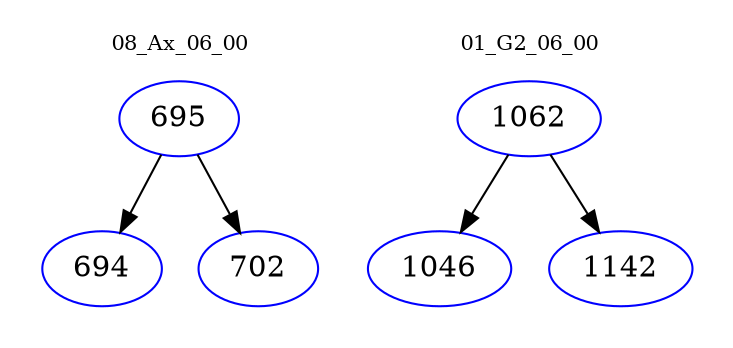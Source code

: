 digraph{
subgraph cluster_0 {
color = white
label = "08_Ax_06_00";
fontsize=10;
T0_695 [label="695", color="blue"]
T0_695 -> T0_694 [color="black"]
T0_694 [label="694", color="blue"]
T0_695 -> T0_702 [color="black"]
T0_702 [label="702", color="blue"]
}
subgraph cluster_1 {
color = white
label = "01_G2_06_00";
fontsize=10;
T1_1062 [label="1062", color="blue"]
T1_1062 -> T1_1046 [color="black"]
T1_1046 [label="1046", color="blue"]
T1_1062 -> T1_1142 [color="black"]
T1_1142 [label="1142", color="blue"]
}
}
